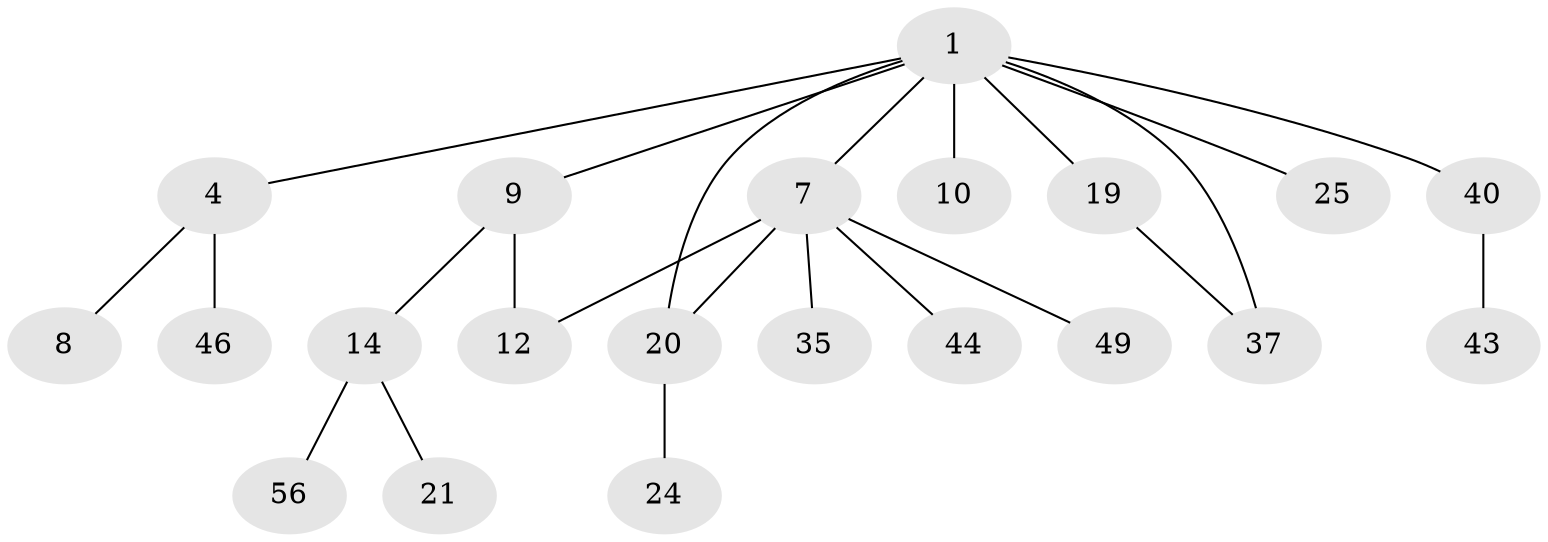 // original degree distribution, {6: 0.0136986301369863, 7: 0.0273972602739726, 10: 0.0136986301369863, 9: 0.0136986301369863, 8: 0.0273972602739726, 2: 0.2465753424657534, 1: 0.547945205479452, 3: 0.0684931506849315, 5: 0.0273972602739726, 4: 0.0136986301369863}
// Generated by graph-tools (version 1.1) at 2025/18/03/04/25 18:18:23]
// undirected, 21 vertices, 23 edges
graph export_dot {
graph [start="1"]
  node [color=gray90,style=filled];
  1 [super="+18+3+29+13+2"];
  4 [super="+36+57+60+69+32+22"];
  7;
  8;
  9;
  10 [super="+15+30"];
  12 [super="+23"];
  14;
  19 [super="+73"];
  20 [super="+55+38+45"];
  21 [super="+59+28"];
  24;
  25 [super="+34+48+66+63+65+71"];
  35;
  37;
  40;
  43;
  44;
  46;
  49;
  56;
  1 -- 10;
  1 -- 19;
  1 -- 4;
  1 -- 7 [weight=2];
  1 -- 20;
  1 -- 37;
  1 -- 40;
  1 -- 9;
  1 -- 25 [weight=2];
  4 -- 8;
  4 -- 46;
  7 -- 35;
  7 -- 44;
  7 -- 49;
  7 -- 20;
  7 -- 12;
  9 -- 12;
  9 -- 14;
  14 -- 21;
  14 -- 56;
  19 -- 37;
  20 -- 24;
  40 -- 43;
}
